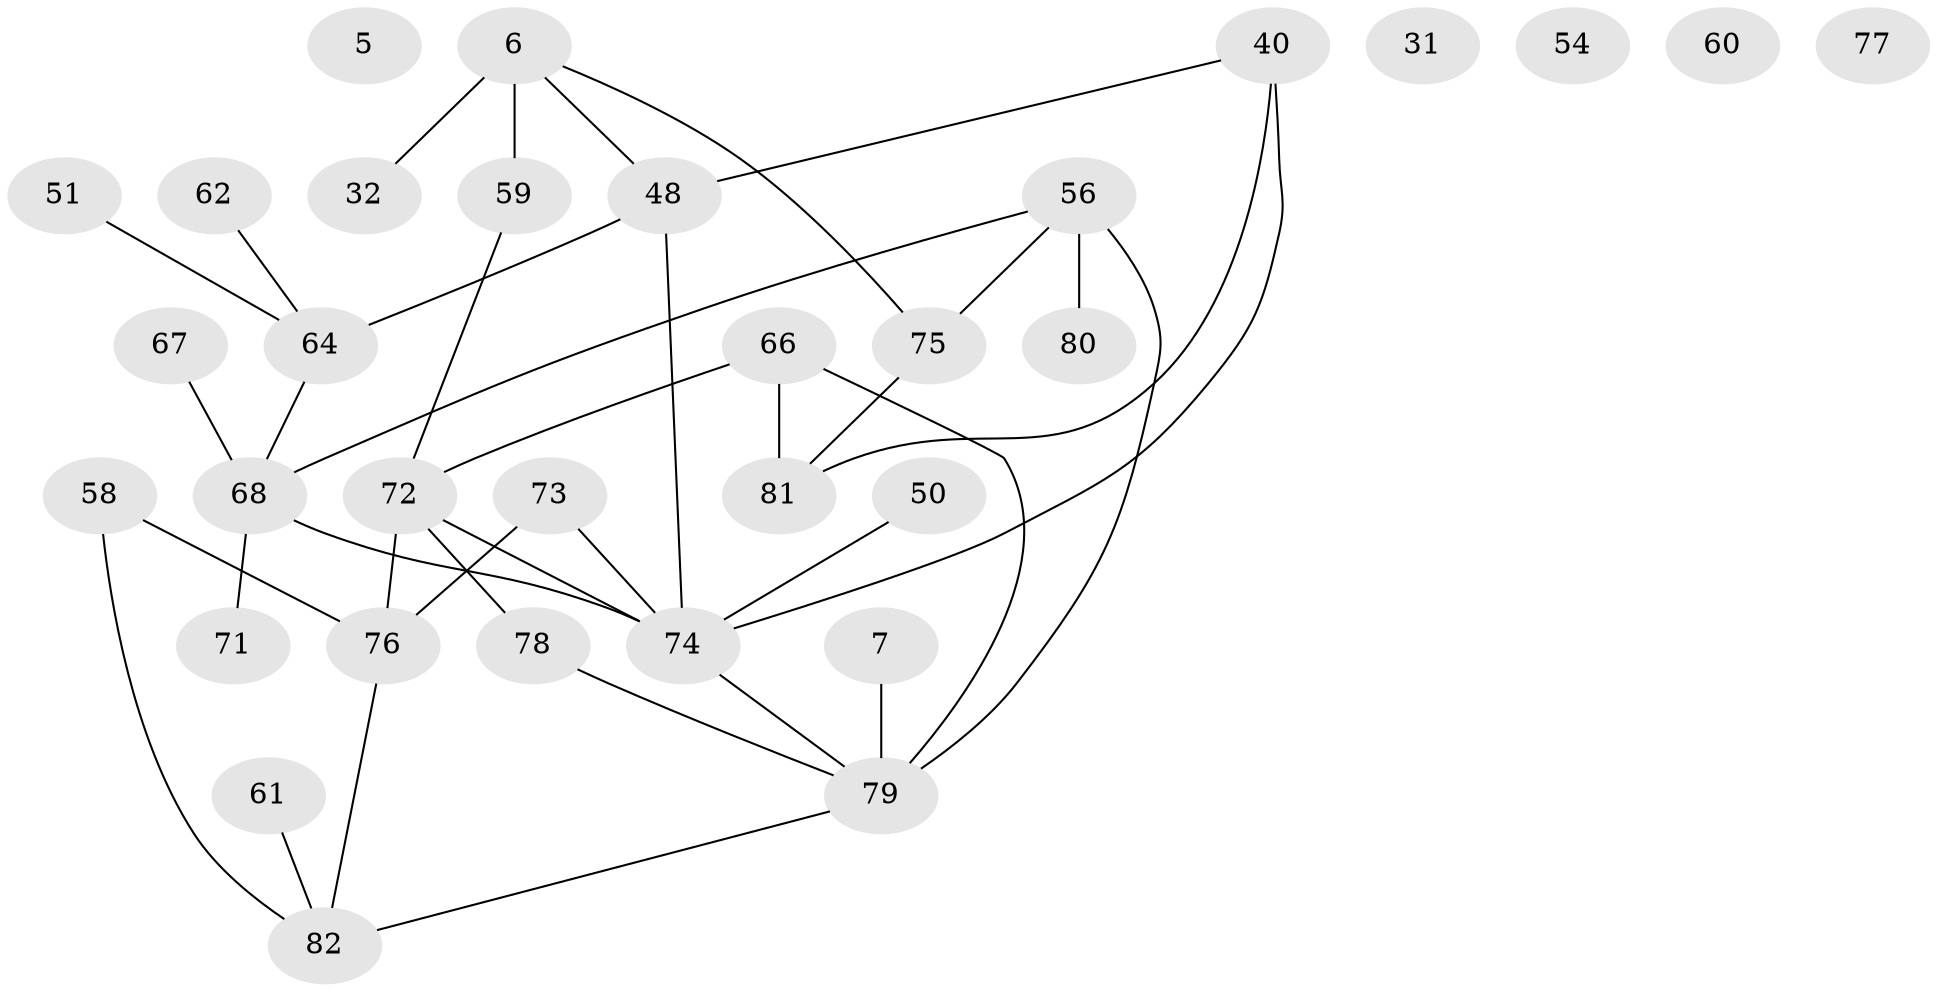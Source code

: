 // original degree distribution, {3: 0.2682926829268293, 4: 0.14634146341463414, 2: 0.2682926829268293, 0: 0.04878048780487805, 5: 0.024390243902439025, 1: 0.24390243902439024}
// Generated by graph-tools (version 1.1) at 2025/43/03/04/25 21:43:32]
// undirected, 32 vertices, 38 edges
graph export_dot {
graph [start="1"]
  node [color=gray90,style=filled];
  5;
  6;
  7;
  31;
  32;
  40 [super="+16"];
  48 [super="+46"];
  50;
  51;
  54;
  56 [super="+11+15"];
  58;
  59 [super="+37"];
  60 [super="+42"];
  61;
  62 [super="+24"];
  64 [super="+63"];
  66 [super="+34+43"];
  67;
  68 [super="+20+26+52+65"];
  71;
  72 [super="+35"];
  73 [super="+12+28+47"];
  74 [super="+1+70+45+69"];
  75 [super="+41+49+33"];
  76 [super="+55"];
  77;
  78 [super="+13"];
  79 [super="+21"];
  80;
  81;
  82 [super="+57"];
  6 -- 32;
  6 -- 48;
  6 -- 59 [weight=2];
  6 -- 75;
  7 -- 79;
  40 -- 81 [weight=2];
  40 -- 48;
  40 -- 74;
  48 -- 64 [weight=2];
  48 -- 74;
  50 -- 74;
  51 -- 64;
  56 -- 79 [weight=2];
  56 -- 80;
  56 -- 75;
  56 -- 68;
  58 -- 76;
  58 -- 82;
  59 -- 72 [weight=2];
  61 -- 82;
  62 -- 64;
  64 -- 68;
  66 -- 81;
  66 -- 72;
  66 -- 79;
  67 -- 68;
  68 -- 71;
  68 -- 74;
  72 -- 74 [weight=2];
  72 -- 76;
  72 -- 78;
  73 -- 76;
  73 -- 74;
  74 -- 79;
  75 -- 81;
  76 -- 82;
  78 -- 79;
  79 -- 82;
}
